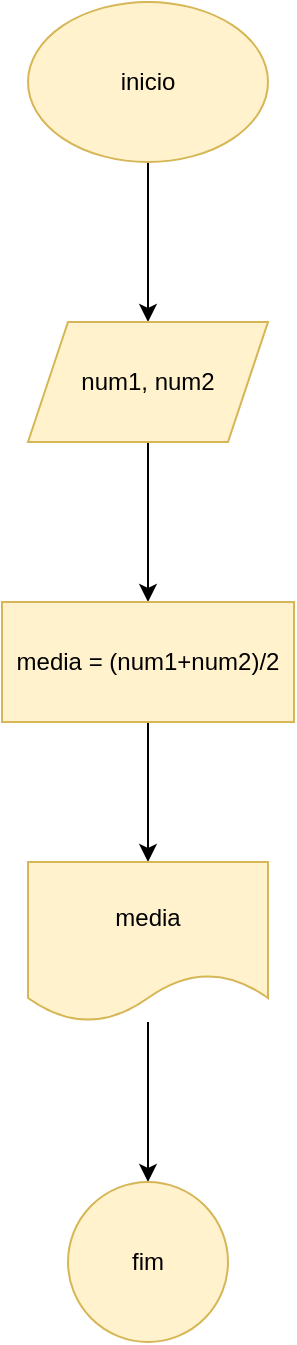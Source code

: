 <mxfile version="26.1.1">
  <diagram name="Página-1" id="GVQMnsupFVLumH8s-yze">
    <mxGraphModel grid="1" page="1" gridSize="10" guides="1" tooltips="1" connect="1" arrows="1" fold="1" pageScale="1" pageWidth="827" pageHeight="1169" math="0" shadow="0">
      <root>
        <mxCell id="0" />
        <mxCell id="1" parent="0" />
        <mxCell id="cHRLHEvhlaLrGlQswjQY-3" style="edgeStyle=orthogonalEdgeStyle;rounded=0;orthogonalLoop=1;jettySize=auto;html=1;exitX=0.5;exitY=1;exitDx=0;exitDy=0;entryX=0.5;entryY=0;entryDx=0;entryDy=0;" edge="1" parent="1" source="cHRLHEvhlaLrGlQswjQY-1" target="cHRLHEvhlaLrGlQswjQY-2">
          <mxGeometry relative="1" as="geometry" />
        </mxCell>
        <mxCell id="cHRLHEvhlaLrGlQswjQY-1" value="inicio" style="ellipse;whiteSpace=wrap;html=1;fillColor=#fff2cc;strokeColor=#d6b656;" vertex="1" parent="1">
          <mxGeometry x="354" y="40" width="120" height="80" as="geometry" />
        </mxCell>
        <mxCell id="cHRLHEvhlaLrGlQswjQY-5" value="" style="edgeStyle=orthogonalEdgeStyle;rounded=0;orthogonalLoop=1;jettySize=auto;html=1;" edge="1" parent="1" source="cHRLHEvhlaLrGlQswjQY-2" target="cHRLHEvhlaLrGlQswjQY-4">
          <mxGeometry relative="1" as="geometry" />
        </mxCell>
        <mxCell id="cHRLHEvhlaLrGlQswjQY-2" value="num1, num2" style="shape=parallelogram;perimeter=parallelogramPerimeter;whiteSpace=wrap;html=1;fixedSize=1;fillColor=#fff2cc;strokeColor=#d6b656;" vertex="1" parent="1">
          <mxGeometry x="354" y="200" width="120" height="60" as="geometry" />
        </mxCell>
        <mxCell id="cHRLHEvhlaLrGlQswjQY-7" value="" style="edgeStyle=orthogonalEdgeStyle;rounded=0;orthogonalLoop=1;jettySize=auto;html=1;" edge="1" parent="1" source="cHRLHEvhlaLrGlQswjQY-4" target="cHRLHEvhlaLrGlQswjQY-6">
          <mxGeometry relative="1" as="geometry" />
        </mxCell>
        <mxCell id="cHRLHEvhlaLrGlQswjQY-4" value="media = (num1+num2)/2" style="whiteSpace=wrap;html=1;fillColor=#fff2cc;strokeColor=#d6b656;" vertex="1" parent="1">
          <mxGeometry x="341" y="340" width="146" height="60" as="geometry" />
        </mxCell>
        <mxCell id="cHRLHEvhlaLrGlQswjQY-9" value="" style="edgeStyle=orthogonalEdgeStyle;rounded=0;orthogonalLoop=1;jettySize=auto;html=1;" edge="1" parent="1" source="cHRLHEvhlaLrGlQswjQY-6" target="cHRLHEvhlaLrGlQswjQY-8">
          <mxGeometry relative="1" as="geometry" />
        </mxCell>
        <mxCell id="cHRLHEvhlaLrGlQswjQY-6" value="media" style="shape=document;whiteSpace=wrap;html=1;boundedLbl=1;fillColor=#fff2cc;strokeColor=#d6b656;" vertex="1" parent="1">
          <mxGeometry x="354" y="470" width="120" height="80" as="geometry" />
        </mxCell>
        <mxCell id="cHRLHEvhlaLrGlQswjQY-8" value="fim" style="ellipse;whiteSpace=wrap;html=1;fillColor=#fff2cc;strokeColor=#d6b656;" vertex="1" parent="1">
          <mxGeometry x="374" y="630" width="80" height="80" as="geometry" />
        </mxCell>
      </root>
    </mxGraphModel>
  </diagram>
</mxfile>
